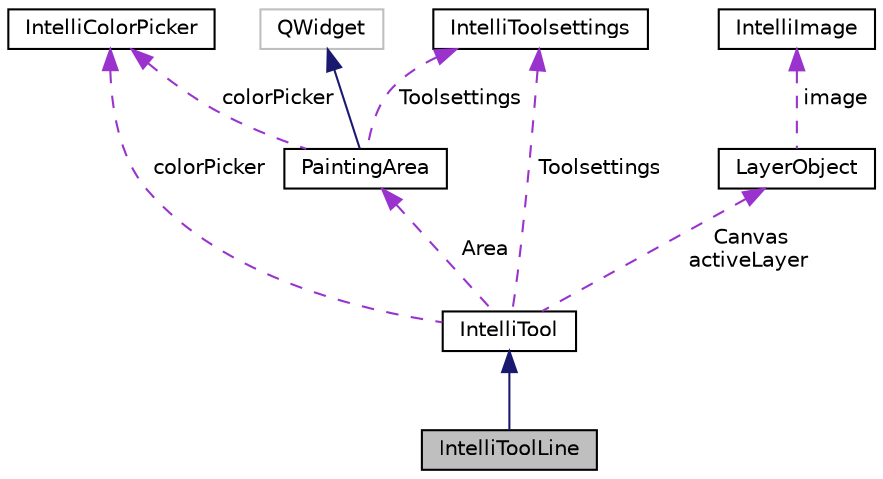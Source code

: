 digraph "IntelliToolLine"
{
 // LATEX_PDF_SIZE
  edge [fontname="Helvetica",fontsize="10",labelfontname="Helvetica",labelfontsize="10"];
  node [fontname="Helvetica",fontsize="10",shape=record];
  Node1 [label="IntelliToolLine",height=0.2,width=0.4,color="black", fillcolor="grey75", style="filled", fontcolor="black",tooltip="The IntelliToolFloodFill class represents a tool to draw a line."];
  Node2 -> Node1 [dir="back",color="midnightblue",fontsize="10",style="solid",fontname="Helvetica"];
  Node2 [label="IntelliTool",height=0.2,width=0.4,color="black", fillcolor="white", style="filled",URL="$class_intelli_tool.html",tooltip="An abstract class that manages the basic events, like mouse clicks or scrolls events."];
  Node3 -> Node2 [dir="back",color="darkorchid3",fontsize="10",style="dashed",label=" Area" ,fontname="Helvetica"];
  Node3 [label="PaintingArea",height=0.2,width=0.4,color="black", fillcolor="white", style="filled",URL="$class_painting_area.html",tooltip="The PaintingArea class manages the methods and stores information about the current painting area,..."];
  Node4 -> Node3 [dir="back",color="midnightblue",fontsize="10",style="solid",fontname="Helvetica"];
  Node4 [label="QWidget",height=0.2,width=0.4,color="grey75", fillcolor="white", style="filled",tooltip=" "];
  Node5 -> Node3 [dir="back",color="darkorchid3",fontsize="10",style="dashed",label=" colorPicker" ,fontname="Helvetica"];
  Node5 [label="IntelliColorPicker",height=0.2,width=0.4,color="black", fillcolor="white", style="filled",URL="$class_intelli_color_picker.html",tooltip="The IntelliColorPicker manages the selected colors for one whole project."];
  Node6 -> Node3 [dir="back",color="darkorchid3",fontsize="10",style="dashed",label=" Toolsettings" ,fontname="Helvetica"];
  Node6 [label="IntelliToolsettings",height=0.2,width=0.4,color="black", fillcolor="white", style="filled",URL="$class_intelli_toolsettings.html",tooltip=" "];
  Node6 -> Node2 [dir="back",color="darkorchid3",fontsize="10",style="dashed",label=" Toolsettings" ,fontname="Helvetica"];
  Node5 -> Node2 [dir="back",color="darkorchid3",fontsize="10",style="dashed",label=" colorPicker" ,fontname="Helvetica"];
  Node7 -> Node2 [dir="back",color="darkorchid3",fontsize="10",style="dashed",label=" Canvas\nactiveLayer" ,fontname="Helvetica"];
  Node7 [label="LayerObject",height=0.2,width=0.4,color="black", fillcolor="white", style="filled",URL="$struct_layer_object.html",tooltip="The LayerObject struct holds all the information needed to construct a layer."];
  Node8 -> Node7 [dir="back",color="darkorchid3",fontsize="10",style="dashed",label=" image" ,fontname="Helvetica"];
  Node8 [label="IntelliImage",height=0.2,width=0.4,color="black", fillcolor="white", style="filled",URL="$class_intelli_image.html",tooltip="An abstract class which manages the basic IntelliImage operations."];
}
